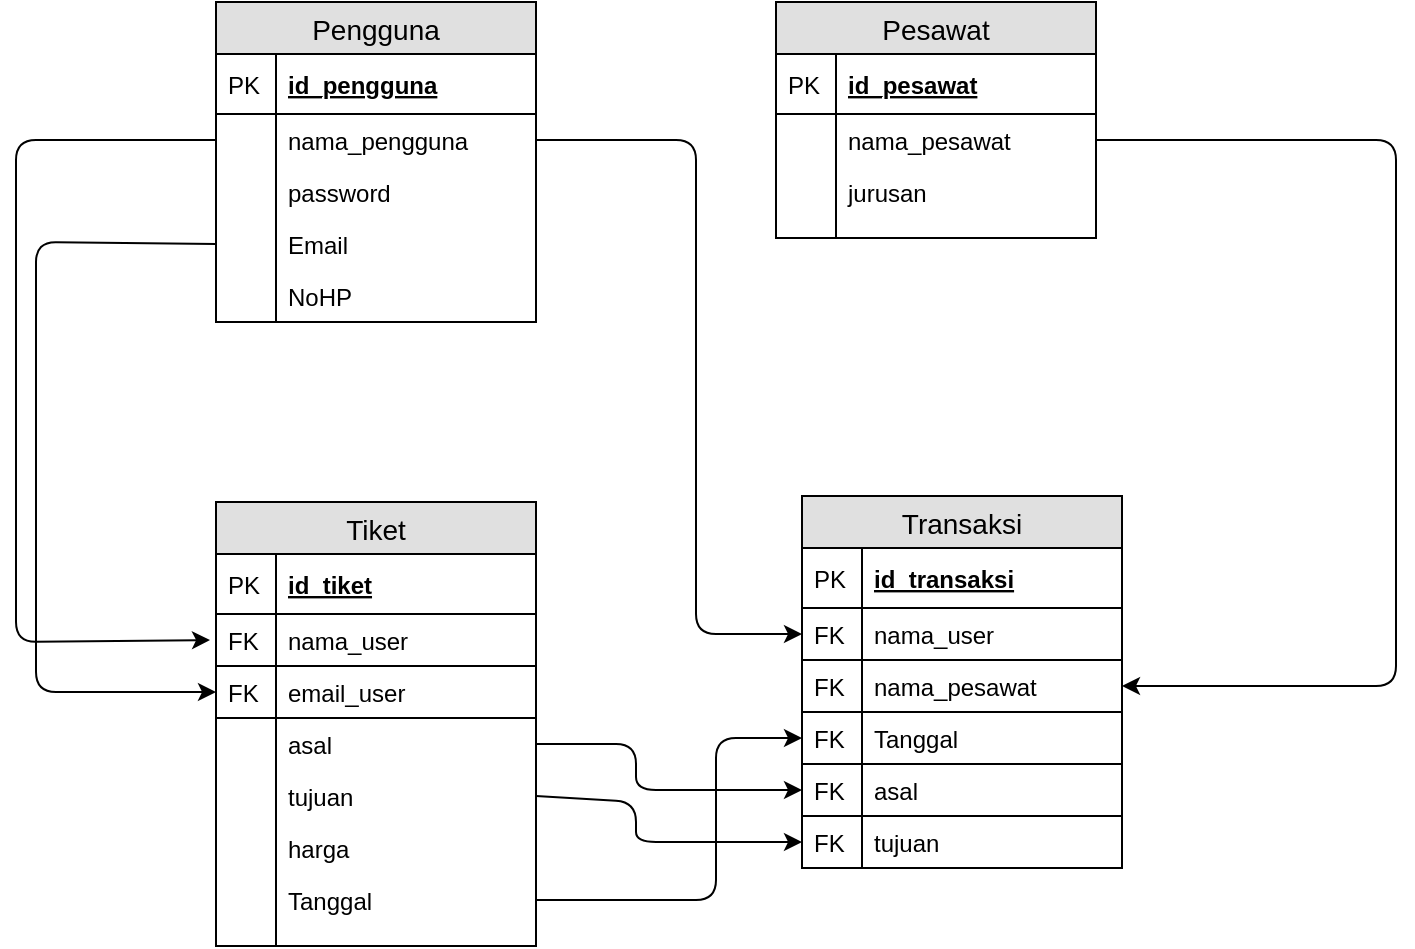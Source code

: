 <mxfile version="10.6.5" type="device"><diagram id="Vx0Ej4O_u31B5tOuwJ8g" name="Page-1"><mxGraphModel dx="1010" dy="617" grid="1" gridSize="10" guides="1" tooltips="1" connect="1" arrows="1" fold="1" page="1" pageScale="1" pageWidth="827" pageHeight="1169" math="0" shadow="0"><root><mxCell id="0"/><mxCell id="1" parent="0"/><mxCell id="p6x3zwDg5rOHHRmCHuyu-1" value="Pengguna" style="swimlane;fontStyle=0;childLayout=stackLayout;horizontal=1;startSize=26;fillColor=#e0e0e0;horizontalStack=0;resizeParent=1;resizeParentMax=0;resizeLast=0;collapsible=1;marginBottom=0;swimlaneFillColor=#ffffff;align=center;fontSize=14;" vertex="1" parent="1"><mxGeometry x="120" y="100" width="160" height="160" as="geometry"/></mxCell><mxCell id="p6x3zwDg5rOHHRmCHuyu-2" value="id_pengguna" style="shape=partialRectangle;top=0;left=0;right=0;bottom=1;align=left;verticalAlign=middle;fillColor=none;spacingLeft=34;spacingRight=4;overflow=hidden;rotatable=0;points=[[0,0.5],[1,0.5]];portConstraint=eastwest;dropTarget=0;fontStyle=5;fontSize=12;" vertex="1" parent="p6x3zwDg5rOHHRmCHuyu-1"><mxGeometry y="26" width="160" height="30" as="geometry"/></mxCell><mxCell id="p6x3zwDg5rOHHRmCHuyu-3" value="PK" style="shape=partialRectangle;top=0;left=0;bottom=0;fillColor=none;align=left;verticalAlign=middle;spacingLeft=4;spacingRight=4;overflow=hidden;rotatable=0;points=[];portConstraint=eastwest;part=1;fontSize=12;" vertex="1" connectable="0" parent="p6x3zwDg5rOHHRmCHuyu-2"><mxGeometry width="30" height="30" as="geometry"/></mxCell><mxCell id="p6x3zwDg5rOHHRmCHuyu-4" value="nama_pengguna" style="shape=partialRectangle;top=0;left=0;right=0;bottom=0;align=left;verticalAlign=top;fillColor=none;spacingLeft=34;spacingRight=4;overflow=hidden;rotatable=0;points=[[0,0.5],[1,0.5]];portConstraint=eastwest;dropTarget=0;fontSize=12;" vertex="1" parent="p6x3zwDg5rOHHRmCHuyu-1"><mxGeometry y="56" width="160" height="26" as="geometry"/></mxCell><mxCell id="p6x3zwDg5rOHHRmCHuyu-5" value="" style="shape=partialRectangle;top=0;left=0;bottom=0;fillColor=none;align=left;verticalAlign=top;spacingLeft=4;spacingRight=4;overflow=hidden;rotatable=0;points=[];portConstraint=eastwest;part=1;fontSize=12;" vertex="1" connectable="0" parent="p6x3zwDg5rOHHRmCHuyu-4"><mxGeometry width="30" height="26" as="geometry"/></mxCell><mxCell id="p6x3zwDg5rOHHRmCHuyu-6" value="password" style="shape=partialRectangle;top=0;left=0;right=0;bottom=0;align=left;verticalAlign=top;fillColor=none;spacingLeft=34;spacingRight=4;overflow=hidden;rotatable=0;points=[[0,0.5],[1,0.5]];portConstraint=eastwest;dropTarget=0;fontSize=12;" vertex="1" parent="p6x3zwDg5rOHHRmCHuyu-1"><mxGeometry y="82" width="160" height="26" as="geometry"/></mxCell><mxCell id="p6x3zwDg5rOHHRmCHuyu-7" value="" style="shape=partialRectangle;top=0;left=0;bottom=0;fillColor=none;align=left;verticalAlign=top;spacingLeft=4;spacingRight=4;overflow=hidden;rotatable=0;points=[];portConstraint=eastwest;part=1;fontSize=12;" vertex="1" connectable="0" parent="p6x3zwDg5rOHHRmCHuyu-6"><mxGeometry width="30" height="26" as="geometry"/></mxCell><mxCell id="p6x3zwDg5rOHHRmCHuyu-8" value="Email" style="shape=partialRectangle;top=0;left=0;right=0;bottom=0;align=left;verticalAlign=top;fillColor=none;spacingLeft=34;spacingRight=4;overflow=hidden;rotatable=0;points=[[0,0.5],[1,0.5]];portConstraint=eastwest;dropTarget=0;fontSize=12;" vertex="1" parent="p6x3zwDg5rOHHRmCHuyu-1"><mxGeometry y="108" width="160" height="26" as="geometry"/></mxCell><mxCell id="p6x3zwDg5rOHHRmCHuyu-9" value="" style="shape=partialRectangle;top=0;left=0;bottom=0;fillColor=none;align=left;verticalAlign=top;spacingLeft=4;spacingRight=4;overflow=hidden;rotatable=0;points=[];portConstraint=eastwest;part=1;fontSize=12;" vertex="1" connectable="0" parent="p6x3zwDg5rOHHRmCHuyu-8"><mxGeometry width="30" height="26" as="geometry"/></mxCell><mxCell id="p6x3zwDg5rOHHRmCHuyu-21" value="NoHP" style="shape=partialRectangle;top=0;left=0;right=0;bottom=0;align=left;verticalAlign=top;fillColor=none;spacingLeft=34;spacingRight=4;overflow=hidden;rotatable=0;points=[[0,0.5],[1,0.5]];portConstraint=eastwest;dropTarget=0;fontSize=12;" vertex="1" parent="p6x3zwDg5rOHHRmCHuyu-1"><mxGeometry y="134" width="160" height="26" as="geometry"/></mxCell><mxCell id="p6x3zwDg5rOHHRmCHuyu-22" value="" style="shape=partialRectangle;top=0;left=0;bottom=0;fillColor=none;align=left;verticalAlign=top;spacingLeft=4;spacingRight=4;overflow=hidden;rotatable=0;points=[];portConstraint=eastwest;part=1;fontSize=12;" vertex="1" connectable="0" parent="p6x3zwDg5rOHHRmCHuyu-21"><mxGeometry width="30" height="26" as="geometry"/></mxCell><mxCell id="p6x3zwDg5rOHHRmCHuyu-27" value="" style="shape=partialRectangle;top=0;left=0;right=0;bottom=0;align=left;verticalAlign=top;fillColor=none;spacingLeft=34;spacingRight=4;overflow=hidden;rotatable=0;points=[[0,0.5],[1,0.5]];portConstraint=eastwest;dropTarget=0;fontSize=12;" vertex="1" parent="p6x3zwDg5rOHHRmCHuyu-1"><mxGeometry y="160" width="160" as="geometry"/></mxCell><mxCell id="p6x3zwDg5rOHHRmCHuyu-28" value="" style="shape=partialRectangle;top=0;left=0;bottom=0;fillColor=none;align=left;verticalAlign=top;spacingLeft=4;spacingRight=4;overflow=hidden;rotatable=0;points=[];portConstraint=eastwest;part=1;fontSize=12;" vertex="1" connectable="0" parent="p6x3zwDg5rOHHRmCHuyu-27"><mxGeometry width="30" as="geometry"/></mxCell><mxCell id="p6x3zwDg5rOHHRmCHuyu-10" value="" style="shape=partialRectangle;top=0;left=0;right=0;bottom=0;align=left;verticalAlign=top;fillColor=none;spacingLeft=34;spacingRight=4;overflow=hidden;rotatable=0;points=[[0,0.5],[1,0.5]];portConstraint=eastwest;dropTarget=0;fontSize=12;" vertex="1" parent="p6x3zwDg5rOHHRmCHuyu-1"><mxGeometry y="160" width="160" as="geometry"/></mxCell><mxCell id="p6x3zwDg5rOHHRmCHuyu-11" value="" style="shape=partialRectangle;top=0;left=0;bottom=0;fillColor=none;align=left;verticalAlign=top;spacingLeft=4;spacingRight=4;overflow=hidden;rotatable=0;points=[];portConstraint=eastwest;part=1;fontSize=12;" vertex="1" connectable="0" parent="p6x3zwDg5rOHHRmCHuyu-10"><mxGeometry width="30" as="geometry"/></mxCell><mxCell id="p6x3zwDg5rOHHRmCHuyu-29" value="Pesawat" style="swimlane;fontStyle=0;childLayout=stackLayout;horizontal=1;startSize=26;fillColor=#e0e0e0;horizontalStack=0;resizeParent=1;resizeParentMax=0;resizeLast=0;collapsible=1;marginBottom=0;swimlaneFillColor=#ffffff;align=center;fontSize=14;" vertex="1" parent="1"><mxGeometry x="400" y="100" width="160" height="118" as="geometry"/></mxCell><mxCell id="p6x3zwDg5rOHHRmCHuyu-30" value="id_pesawat" style="shape=partialRectangle;top=0;left=0;right=0;bottom=1;align=left;verticalAlign=middle;fillColor=none;spacingLeft=34;spacingRight=4;overflow=hidden;rotatable=0;points=[[0,0.5],[1,0.5]];portConstraint=eastwest;dropTarget=0;fontStyle=5;fontSize=12;" vertex="1" parent="p6x3zwDg5rOHHRmCHuyu-29"><mxGeometry y="26" width="160" height="30" as="geometry"/></mxCell><mxCell id="p6x3zwDg5rOHHRmCHuyu-31" value="PK" style="shape=partialRectangle;top=0;left=0;bottom=0;fillColor=none;align=left;verticalAlign=middle;spacingLeft=4;spacingRight=4;overflow=hidden;rotatable=0;points=[];portConstraint=eastwest;part=1;fontSize=12;" vertex="1" connectable="0" parent="p6x3zwDg5rOHHRmCHuyu-30"><mxGeometry width="30" height="30" as="geometry"/></mxCell><mxCell id="p6x3zwDg5rOHHRmCHuyu-32" value="nama_pesawat" style="shape=partialRectangle;top=0;left=0;right=0;bottom=0;align=left;verticalAlign=top;fillColor=none;spacingLeft=34;spacingRight=4;overflow=hidden;rotatable=0;points=[[0,0.5],[1,0.5]];portConstraint=eastwest;dropTarget=0;fontSize=12;" vertex="1" parent="p6x3zwDg5rOHHRmCHuyu-29"><mxGeometry y="56" width="160" height="26" as="geometry"/></mxCell><mxCell id="p6x3zwDg5rOHHRmCHuyu-33" value="" style="shape=partialRectangle;top=0;left=0;bottom=0;fillColor=none;align=left;verticalAlign=top;spacingLeft=4;spacingRight=4;overflow=hidden;rotatable=0;points=[];portConstraint=eastwest;part=1;fontSize=12;" vertex="1" connectable="0" parent="p6x3zwDg5rOHHRmCHuyu-32"><mxGeometry width="30" height="26" as="geometry"/></mxCell><mxCell id="p6x3zwDg5rOHHRmCHuyu-34" value="jurusan" style="shape=partialRectangle;top=0;left=0;right=0;bottom=0;align=left;verticalAlign=top;fillColor=none;spacingLeft=34;spacingRight=4;overflow=hidden;rotatable=0;points=[[0,0.5],[1,0.5]];portConstraint=eastwest;dropTarget=0;fontSize=12;" vertex="1" parent="p6x3zwDg5rOHHRmCHuyu-29"><mxGeometry y="82" width="160" height="26" as="geometry"/></mxCell><mxCell id="p6x3zwDg5rOHHRmCHuyu-35" value="" style="shape=partialRectangle;top=0;left=0;bottom=0;fillColor=none;align=left;verticalAlign=top;spacingLeft=4;spacingRight=4;overflow=hidden;rotatable=0;points=[];portConstraint=eastwest;part=1;fontSize=12;" vertex="1" connectable="0" parent="p6x3zwDg5rOHHRmCHuyu-34"><mxGeometry width="30" height="26" as="geometry"/></mxCell><mxCell id="p6x3zwDg5rOHHRmCHuyu-38" value="" style="shape=partialRectangle;top=0;left=0;right=0;bottom=0;align=left;verticalAlign=top;fillColor=none;spacingLeft=34;spacingRight=4;overflow=hidden;rotatable=0;points=[[0,0.5],[1,0.5]];portConstraint=eastwest;dropTarget=0;fontSize=12;" vertex="1" parent="p6x3zwDg5rOHHRmCHuyu-29"><mxGeometry y="108" width="160" height="10" as="geometry"/></mxCell><mxCell id="p6x3zwDg5rOHHRmCHuyu-39" value="" style="shape=partialRectangle;top=0;left=0;bottom=0;fillColor=none;align=left;verticalAlign=top;spacingLeft=4;spacingRight=4;overflow=hidden;rotatable=0;points=[];portConstraint=eastwest;part=1;fontSize=12;" vertex="1" connectable="0" parent="p6x3zwDg5rOHHRmCHuyu-38"><mxGeometry width="30" height="10" as="geometry"/></mxCell><mxCell id="p6x3zwDg5rOHHRmCHuyu-40" value="Tiket" style="swimlane;fontStyle=0;childLayout=stackLayout;horizontal=1;startSize=26;fillColor=#e0e0e0;horizontalStack=0;resizeParent=1;resizeParentMax=0;resizeLast=0;collapsible=1;marginBottom=0;swimlaneFillColor=#ffffff;align=center;fontSize=14;" vertex="1" parent="1"><mxGeometry x="120" y="350" width="160" height="222" as="geometry"/></mxCell><mxCell id="p6x3zwDg5rOHHRmCHuyu-41" value="id_tiket" style="shape=partialRectangle;top=0;left=0;right=0;bottom=1;align=left;verticalAlign=middle;fillColor=none;spacingLeft=34;spacingRight=4;overflow=hidden;rotatable=0;points=[[0,0.5],[1,0.5]];portConstraint=eastwest;dropTarget=0;fontStyle=5;fontSize=12;" vertex="1" parent="p6x3zwDg5rOHHRmCHuyu-40"><mxGeometry y="26" width="160" height="30" as="geometry"/></mxCell><mxCell id="p6x3zwDg5rOHHRmCHuyu-42" value="PK" style="shape=partialRectangle;top=0;left=0;bottom=0;fillColor=none;align=left;verticalAlign=middle;spacingLeft=4;spacingRight=4;overflow=hidden;rotatable=0;points=[];portConstraint=eastwest;part=1;fontSize=12;" vertex="1" connectable="0" parent="p6x3zwDg5rOHHRmCHuyu-41"><mxGeometry width="30" height="30" as="geometry"/></mxCell><mxCell id="p6x3zwDg5rOHHRmCHuyu-51" value="nama_user" style="shape=partialRectangle;top=0;left=0;right=0;bottom=1;align=left;verticalAlign=top;fillColor=none;spacingLeft=34;spacingRight=4;overflow=hidden;rotatable=0;points=[[0,0.5],[1,0.5]];portConstraint=eastwest;dropTarget=0;fontSize=12;" vertex="1" parent="p6x3zwDg5rOHHRmCHuyu-40"><mxGeometry y="56" width="160" height="26" as="geometry"/></mxCell><mxCell id="p6x3zwDg5rOHHRmCHuyu-52" value="FK" style="shape=partialRectangle;top=0;left=0;bottom=0;fillColor=none;align=left;verticalAlign=top;spacingLeft=4;spacingRight=4;overflow=hidden;rotatable=0;points=[];portConstraint=eastwest;part=1;fontSize=12;" vertex="1" connectable="0" parent="p6x3zwDg5rOHHRmCHuyu-51"><mxGeometry width="30" height="26" as="geometry"/></mxCell><mxCell id="p6x3zwDg5rOHHRmCHuyu-53" value="email_user" style="shape=partialRectangle;top=0;left=0;right=0;bottom=1;align=left;verticalAlign=top;fillColor=none;spacingLeft=34;spacingRight=4;overflow=hidden;rotatable=0;points=[[0,0.5],[1,0.5]];portConstraint=eastwest;dropTarget=0;fontSize=12;" vertex="1" parent="p6x3zwDg5rOHHRmCHuyu-40"><mxGeometry y="82" width="160" height="26" as="geometry"/></mxCell><mxCell id="p6x3zwDg5rOHHRmCHuyu-54" value="FK" style="shape=partialRectangle;top=0;left=0;bottom=0;fillColor=none;align=left;verticalAlign=top;spacingLeft=4;spacingRight=4;overflow=hidden;rotatable=0;points=[];portConstraint=eastwest;part=1;fontSize=12;" vertex="1" connectable="0" parent="p6x3zwDg5rOHHRmCHuyu-53"><mxGeometry width="30" height="26" as="geometry"/></mxCell><mxCell id="p6x3zwDg5rOHHRmCHuyu-45" value="asal" style="shape=partialRectangle;top=0;left=0;right=0;bottom=0;align=left;verticalAlign=top;fillColor=none;spacingLeft=34;spacingRight=4;overflow=hidden;rotatable=0;points=[[0,0.5],[1,0.5]];portConstraint=eastwest;dropTarget=0;fontSize=12;" vertex="1" parent="p6x3zwDg5rOHHRmCHuyu-40"><mxGeometry y="108" width="160" height="26" as="geometry"/></mxCell><mxCell id="p6x3zwDg5rOHHRmCHuyu-46" value="" style="shape=partialRectangle;top=0;left=0;bottom=0;fillColor=none;align=left;verticalAlign=top;spacingLeft=4;spacingRight=4;overflow=hidden;rotatable=0;points=[];portConstraint=eastwest;part=1;fontSize=12;" vertex="1" connectable="0" parent="p6x3zwDg5rOHHRmCHuyu-45"><mxGeometry width="30" height="26" as="geometry"/></mxCell><mxCell id="p6x3zwDg5rOHHRmCHuyu-47" value="tujuan" style="shape=partialRectangle;top=0;left=0;right=0;bottom=0;align=left;verticalAlign=top;fillColor=none;spacingLeft=34;spacingRight=4;overflow=hidden;rotatable=0;points=[[0,0.5],[1,0.5]];portConstraint=eastwest;dropTarget=0;fontSize=12;" vertex="1" parent="p6x3zwDg5rOHHRmCHuyu-40"><mxGeometry y="134" width="160" height="26" as="geometry"/></mxCell><mxCell id="p6x3zwDg5rOHHRmCHuyu-48" value="" style="shape=partialRectangle;top=0;left=0;bottom=0;fillColor=none;align=left;verticalAlign=top;spacingLeft=4;spacingRight=4;overflow=hidden;rotatable=0;points=[];portConstraint=eastwest;part=1;fontSize=12;" vertex="1" connectable="0" parent="p6x3zwDg5rOHHRmCHuyu-47"><mxGeometry width="30" height="26" as="geometry"/></mxCell><mxCell id="p6x3zwDg5rOHHRmCHuyu-66" value="harga" style="shape=partialRectangle;top=0;left=0;right=0;bottom=0;align=left;verticalAlign=top;fillColor=none;spacingLeft=34;spacingRight=4;overflow=hidden;rotatable=0;points=[[0,0.5],[1,0.5]];portConstraint=eastwest;dropTarget=0;fontSize=12;" vertex="1" parent="p6x3zwDg5rOHHRmCHuyu-40"><mxGeometry y="160" width="160" height="26" as="geometry"/></mxCell><mxCell id="p6x3zwDg5rOHHRmCHuyu-67" value="" style="shape=partialRectangle;top=0;left=0;bottom=0;fillColor=none;align=left;verticalAlign=top;spacingLeft=4;spacingRight=4;overflow=hidden;rotatable=0;points=[];portConstraint=eastwest;part=1;fontSize=12;" vertex="1" connectable="0" parent="p6x3zwDg5rOHHRmCHuyu-66"><mxGeometry width="30" height="26" as="geometry"/></mxCell><mxCell id="p6x3zwDg5rOHHRmCHuyu-81" value="Tanggal" style="shape=partialRectangle;top=0;left=0;right=0;bottom=0;align=left;verticalAlign=top;fillColor=none;spacingLeft=34;spacingRight=4;overflow=hidden;rotatable=0;points=[[0,0.5],[1,0.5]];portConstraint=eastwest;dropTarget=0;fontSize=12;" vertex="1" parent="p6x3zwDg5rOHHRmCHuyu-40"><mxGeometry y="186" width="160" height="26" as="geometry"/></mxCell><mxCell id="p6x3zwDg5rOHHRmCHuyu-82" value="" style="shape=partialRectangle;top=0;left=0;bottom=0;fillColor=none;align=left;verticalAlign=top;spacingLeft=4;spacingRight=4;overflow=hidden;rotatable=0;points=[];portConstraint=eastwest;part=1;fontSize=12;" vertex="1" connectable="0" parent="p6x3zwDg5rOHHRmCHuyu-81"><mxGeometry width="30" height="26" as="geometry"/></mxCell><mxCell id="p6x3zwDg5rOHHRmCHuyu-49" value="" style="shape=partialRectangle;top=0;left=0;right=0;bottom=0;align=left;verticalAlign=top;fillColor=none;spacingLeft=34;spacingRight=4;overflow=hidden;rotatable=0;points=[[0,0.5],[1,0.5]];portConstraint=eastwest;dropTarget=0;fontSize=12;" vertex="1" parent="p6x3zwDg5rOHHRmCHuyu-40"><mxGeometry y="212" width="160" height="10" as="geometry"/></mxCell><mxCell id="p6x3zwDg5rOHHRmCHuyu-50" value="" style="shape=partialRectangle;top=0;left=0;bottom=0;fillColor=none;align=left;verticalAlign=top;spacingLeft=4;spacingRight=4;overflow=hidden;rotatable=0;points=[];portConstraint=eastwest;part=1;fontSize=12;" vertex="1" connectable="0" parent="p6x3zwDg5rOHHRmCHuyu-49"><mxGeometry width="30" height="10" as="geometry"/></mxCell><mxCell id="p6x3zwDg5rOHHRmCHuyu-55" value="Transaksi" style="swimlane;fontStyle=0;childLayout=stackLayout;horizontal=1;startSize=26;fillColor=#e0e0e0;horizontalStack=0;resizeParent=1;resizeParentMax=0;resizeLast=0;collapsible=1;marginBottom=0;swimlaneFillColor=#ffffff;align=center;fontSize=14;" vertex="1" parent="1"><mxGeometry x="413" y="347" width="160" height="186" as="geometry"/></mxCell><mxCell id="p6x3zwDg5rOHHRmCHuyu-56" value="id_transaksi" style="shape=partialRectangle;top=0;left=0;right=0;bottom=1;align=left;verticalAlign=middle;fillColor=none;spacingLeft=34;spacingRight=4;overflow=hidden;rotatable=0;points=[[0,0.5],[1,0.5]];portConstraint=eastwest;dropTarget=0;fontStyle=5;fontSize=12;" vertex="1" parent="p6x3zwDg5rOHHRmCHuyu-55"><mxGeometry y="26" width="160" height="30" as="geometry"/></mxCell><mxCell id="p6x3zwDg5rOHHRmCHuyu-57" value="PK" style="shape=partialRectangle;top=0;left=0;bottom=0;fillColor=none;align=left;verticalAlign=middle;spacingLeft=4;spacingRight=4;overflow=hidden;rotatable=0;points=[];portConstraint=eastwest;part=1;fontSize=12;" vertex="1" connectable="0" parent="p6x3zwDg5rOHHRmCHuyu-56"><mxGeometry width="30" height="30" as="geometry"/></mxCell><mxCell id="p6x3zwDg5rOHHRmCHuyu-68" value="nama_user" style="shape=partialRectangle;top=0;left=0;right=0;bottom=1;align=left;verticalAlign=top;fillColor=none;spacingLeft=34;spacingRight=4;overflow=hidden;rotatable=0;points=[[0,0.5],[1,0.5]];portConstraint=eastwest;dropTarget=0;fontSize=12;" vertex="1" parent="p6x3zwDg5rOHHRmCHuyu-55"><mxGeometry y="56" width="160" height="26" as="geometry"/></mxCell><mxCell id="p6x3zwDg5rOHHRmCHuyu-69" value="FK" style="shape=partialRectangle;top=0;left=0;bottom=0;fillColor=none;align=left;verticalAlign=top;spacingLeft=4;spacingRight=4;overflow=hidden;rotatable=0;points=[];portConstraint=eastwest;part=1;fontSize=12;" vertex="1" connectable="0" parent="p6x3zwDg5rOHHRmCHuyu-68"><mxGeometry width="30" height="26" as="geometry"/></mxCell><mxCell id="p6x3zwDg5rOHHRmCHuyu-70" value="nama_pesawat" style="shape=partialRectangle;top=0;left=0;right=0;bottom=1;align=left;verticalAlign=top;fillColor=none;spacingLeft=34;spacingRight=4;overflow=hidden;rotatable=0;points=[[0,0.5],[1,0.5]];portConstraint=eastwest;dropTarget=0;fontSize=12;" vertex="1" parent="p6x3zwDg5rOHHRmCHuyu-55"><mxGeometry y="82" width="160" height="26" as="geometry"/></mxCell><mxCell id="p6x3zwDg5rOHHRmCHuyu-71" value="FK" style="shape=partialRectangle;top=0;left=0;bottom=0;fillColor=none;align=left;verticalAlign=top;spacingLeft=4;spacingRight=4;overflow=hidden;rotatable=0;points=[];portConstraint=eastwest;part=1;fontSize=12;" vertex="1" connectable="0" parent="p6x3zwDg5rOHHRmCHuyu-70"><mxGeometry width="30" height="26" as="geometry"/></mxCell><mxCell id="p6x3zwDg5rOHHRmCHuyu-72" value="Tanggal" style="shape=partialRectangle;top=0;left=0;right=0;bottom=1;align=left;verticalAlign=top;fillColor=none;spacingLeft=34;spacingRight=4;overflow=hidden;rotatable=0;points=[[0,0.5],[1,0.5]];portConstraint=eastwest;dropTarget=0;fontSize=12;" vertex="1" parent="p6x3zwDg5rOHHRmCHuyu-55"><mxGeometry y="108" width="160" height="26" as="geometry"/></mxCell><mxCell id="p6x3zwDg5rOHHRmCHuyu-73" value="FK" style="shape=partialRectangle;top=0;left=0;bottom=0;fillColor=none;align=left;verticalAlign=top;spacingLeft=4;spacingRight=4;overflow=hidden;rotatable=0;points=[];portConstraint=eastwest;part=1;fontSize=12;" vertex="1" connectable="0" parent="p6x3zwDg5rOHHRmCHuyu-72"><mxGeometry width="30" height="26" as="geometry"/></mxCell><mxCell id="p6x3zwDg5rOHHRmCHuyu-74" value="asal" style="shape=partialRectangle;top=0;left=0;right=0;bottom=1;align=left;verticalAlign=top;fillColor=none;spacingLeft=34;spacingRight=4;overflow=hidden;rotatable=0;points=[[0,0.5],[1,0.5]];portConstraint=eastwest;dropTarget=0;fontSize=12;" vertex="1" parent="p6x3zwDg5rOHHRmCHuyu-55"><mxGeometry y="134" width="160" height="26" as="geometry"/></mxCell><mxCell id="p6x3zwDg5rOHHRmCHuyu-75" value="FK" style="shape=partialRectangle;top=0;left=0;bottom=0;fillColor=none;align=left;verticalAlign=top;spacingLeft=4;spacingRight=4;overflow=hidden;rotatable=0;points=[];portConstraint=eastwest;part=1;fontSize=12;" vertex="1" connectable="0" parent="p6x3zwDg5rOHHRmCHuyu-74"><mxGeometry width="30" height="26" as="geometry"/></mxCell><mxCell id="p6x3zwDg5rOHHRmCHuyu-76" value="tujuan" style="shape=partialRectangle;top=0;left=0;right=0;bottom=1;align=left;verticalAlign=top;fillColor=none;spacingLeft=34;spacingRight=4;overflow=hidden;rotatable=0;points=[[0,0.5],[1,0.5]];portConstraint=eastwest;dropTarget=0;fontSize=12;" vertex="1" parent="p6x3zwDg5rOHHRmCHuyu-55"><mxGeometry y="160" width="160" height="26" as="geometry"/></mxCell><mxCell id="p6x3zwDg5rOHHRmCHuyu-77" value="FK" style="shape=partialRectangle;top=0;left=0;bottom=0;fillColor=none;align=left;verticalAlign=top;spacingLeft=4;spacingRight=4;overflow=hidden;rotatable=0;points=[];portConstraint=eastwest;part=1;fontSize=12;" vertex="1" connectable="0" parent="p6x3zwDg5rOHHRmCHuyu-76"><mxGeometry width="30" height="26" as="geometry"/></mxCell><mxCell id="p6x3zwDg5rOHHRmCHuyu-78" value="" style="endArrow=classic;html=1;exitX=0;exitY=0.5;exitDx=0;exitDy=0;" edge="1" parent="1" source="p6x3zwDg5rOHHRmCHuyu-4"><mxGeometry width="50" height="50" relative="1" as="geometry"><mxPoint x="290" y="180" as="sourcePoint"/><mxPoint x="117" y="419" as="targetPoint"/><Array as="points"><mxPoint x="20" y="169"/><mxPoint x="20" y="420"/></Array></mxGeometry></mxCell><mxCell id="p6x3zwDg5rOHHRmCHuyu-79" value="" style="endArrow=classic;html=1;exitX=0;exitY=0.5;exitDx=0;exitDy=0;entryX=0;entryY=0.5;entryDx=0;entryDy=0;" edge="1" parent="1" source="p6x3zwDg5rOHHRmCHuyu-8" target="p6x3zwDg5rOHHRmCHuyu-53"><mxGeometry width="50" height="50" relative="1" as="geometry"><mxPoint x="130" y="179" as="sourcePoint"/><mxPoint x="127" y="429" as="targetPoint"/><Array as="points"><mxPoint x="30" y="220"/><mxPoint x="30" y="445"/></Array></mxGeometry></mxCell><mxCell id="p6x3zwDg5rOHHRmCHuyu-80" value="" style="endArrow=classic;html=1;exitX=1;exitY=0.5;exitDx=0;exitDy=0;entryX=1;entryY=0.5;entryDx=0;entryDy=0;" edge="1" parent="1" source="p6x3zwDg5rOHHRmCHuyu-32" target="p6x3zwDg5rOHHRmCHuyu-70"><mxGeometry width="50" height="50" relative="1" as="geometry"><mxPoint x="590" y="180" as="sourcePoint"/><mxPoint x="660" y="390" as="targetPoint"/><Array as="points"><mxPoint x="710" y="169"/><mxPoint x="710" y="442"/></Array></mxGeometry></mxCell><mxCell id="p6x3zwDg5rOHHRmCHuyu-83" value="" style="endArrow=classic;html=1;exitX=1;exitY=0.5;exitDx=0;exitDy=0;entryX=0;entryY=0.5;entryDx=0;entryDy=0;" edge="1" parent="1" source="p6x3zwDg5rOHHRmCHuyu-45" target="p6x3zwDg5rOHHRmCHuyu-74"><mxGeometry width="50" height="50" relative="1" as="geometry"><mxPoint x="290" y="500" as="sourcePoint"/><mxPoint x="340" y="450" as="targetPoint"/><Array as="points"><mxPoint x="330" y="471"/><mxPoint x="330" y="494"/></Array></mxGeometry></mxCell><mxCell id="p6x3zwDg5rOHHRmCHuyu-84" value="" style="endArrow=classic;html=1;exitX=1;exitY=0.5;exitDx=0;exitDy=0;entryX=0;entryY=0.5;entryDx=0;entryDy=0;" edge="1" parent="1" source="p6x3zwDg5rOHHRmCHuyu-47" target="p6x3zwDg5rOHHRmCHuyu-76"><mxGeometry width="50" height="50" relative="1" as="geometry"><mxPoint x="280" y="530" as="sourcePoint"/><mxPoint x="330" y="480" as="targetPoint"/><Array as="points"><mxPoint x="330" y="500"/><mxPoint x="330" y="520"/></Array></mxGeometry></mxCell><mxCell id="p6x3zwDg5rOHHRmCHuyu-85" value="" style="endArrow=classic;html=1;exitX=1;exitY=0.5;exitDx=0;exitDy=0;entryX=0;entryY=0.5;entryDx=0;entryDy=0;" edge="1" parent="1" source="p6x3zwDg5rOHHRmCHuyu-81" target="p6x3zwDg5rOHHRmCHuyu-72"><mxGeometry width="50" height="50" relative="1" as="geometry"><mxPoint x="280" y="570" as="sourcePoint"/><mxPoint x="330" y="520" as="targetPoint"/><Array as="points"><mxPoint x="370" y="549"/><mxPoint x="370" y="468"/></Array></mxGeometry></mxCell><mxCell id="p6x3zwDg5rOHHRmCHuyu-86" value="" style="endArrow=classic;html=1;exitX=1;exitY=0.5;exitDx=0;exitDy=0;entryX=0;entryY=0.5;entryDx=0;entryDy=0;" edge="1" parent="1" source="p6x3zwDg5rOHHRmCHuyu-4" target="p6x3zwDg5rOHHRmCHuyu-68"><mxGeometry width="50" height="50" relative="1" as="geometry"><mxPoint x="280" y="200" as="sourcePoint"/><mxPoint x="330" y="150" as="targetPoint"/><Array as="points"><mxPoint x="360" y="169"/><mxPoint x="360" y="416"/></Array></mxGeometry></mxCell></root></mxGraphModel></diagram></mxfile>